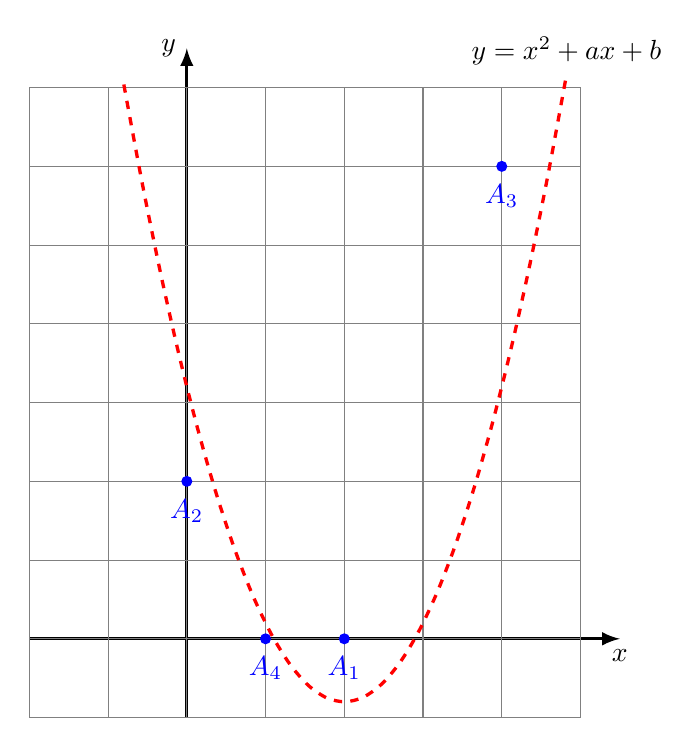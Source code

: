 \begin{tikzpicture}

\draw[->,>=latex, very thick] (-2,0)--(5.5,0) node[below] {$x$};
\draw[->,>=latex, very thick] (0,-1)--(0,7.5) node[left] {$y$};
\draw[gray] (-2,-1) grid (5,7);

\draw[domain=-0.8:4.82, red,dashed, very thick,smooth] plot (\x,\x*\x-4*\x+3.2) node[black, above]{$y=x^2 + ax+b$};


\foreach \i/\x/\y in {1/2/0, 2/0/2, 3/4/6, 4/1/0} { 
  \coordinate (A-\i) at (\x,\y);
  \fill[blue] (A-\i) circle (2pt) node[below=3pt]{$A_\i$};
}

\end{tikzpicture}